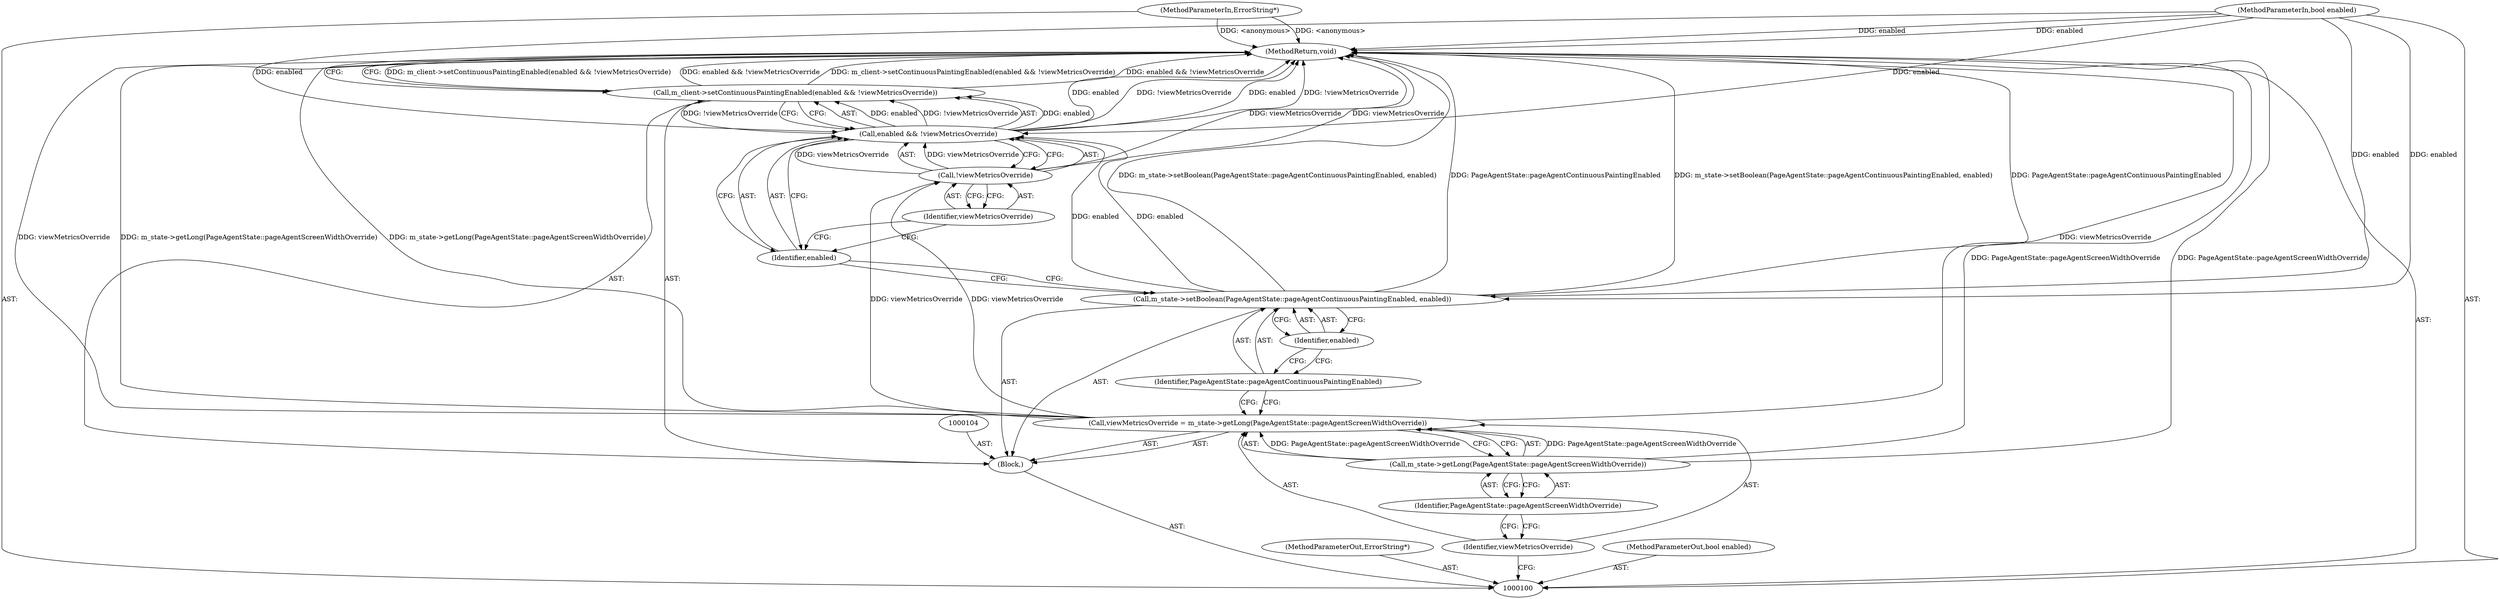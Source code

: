 digraph "0_Chrome_d4cd2b2c0953ad7e9fa988c234eb9361be80fe81_9" {
"1000117" [label="(MethodReturn,void)"];
"1000101" [label="(MethodParameterIn,ErrorString*)"];
"1000150" [label="(MethodParameterOut,ErrorString*)"];
"1000102" [label="(MethodParameterIn,bool enabled)"];
"1000151" [label="(MethodParameterOut,bool enabled)"];
"1000103" [label="(Block,)"];
"1000105" [label="(Call,viewMetricsOverride = m_state->getLong(PageAgentState::pageAgentScreenWidthOverride))"];
"1000106" [label="(Identifier,viewMetricsOverride)"];
"1000107" [label="(Call,m_state->getLong(PageAgentState::pageAgentScreenWidthOverride))"];
"1000108" [label="(Identifier,PageAgentState::pageAgentScreenWidthOverride)"];
"1000110" [label="(Identifier,PageAgentState::pageAgentContinuousPaintingEnabled)"];
"1000109" [label="(Call,m_state->setBoolean(PageAgentState::pageAgentContinuousPaintingEnabled, enabled))"];
"1000111" [label="(Identifier,enabled)"];
"1000113" [label="(Call,enabled && !viewMetricsOverride)"];
"1000114" [label="(Identifier,enabled)"];
"1000112" [label="(Call,m_client->setContinuousPaintingEnabled(enabled && !viewMetricsOverride))"];
"1000115" [label="(Call,!viewMetricsOverride)"];
"1000116" [label="(Identifier,viewMetricsOverride)"];
"1000117" -> "1000100"  [label="AST: "];
"1000117" -> "1000112"  [label="CFG: "];
"1000107" -> "1000117"  [label="DDG: PageAgentState::pageAgentScreenWidthOverride"];
"1000105" -> "1000117"  [label="DDG: m_state->getLong(PageAgentState::pageAgentScreenWidthOverride)"];
"1000105" -> "1000117"  [label="DDG: viewMetricsOverride"];
"1000113" -> "1000117"  [label="DDG: enabled"];
"1000113" -> "1000117"  [label="DDG: !viewMetricsOverride"];
"1000115" -> "1000117"  [label="DDG: viewMetricsOverride"];
"1000102" -> "1000117"  [label="DDG: enabled"];
"1000112" -> "1000117"  [label="DDG: m_client->setContinuousPaintingEnabled(enabled && !viewMetricsOverride)"];
"1000112" -> "1000117"  [label="DDG: enabled && !viewMetricsOverride"];
"1000101" -> "1000117"  [label="DDG: <anonymous>"];
"1000109" -> "1000117"  [label="DDG: PageAgentState::pageAgentContinuousPaintingEnabled"];
"1000109" -> "1000117"  [label="DDG: m_state->setBoolean(PageAgentState::pageAgentContinuousPaintingEnabled, enabled)"];
"1000101" -> "1000100"  [label="AST: "];
"1000101" -> "1000117"  [label="DDG: <anonymous>"];
"1000150" -> "1000100"  [label="AST: "];
"1000102" -> "1000100"  [label="AST: "];
"1000102" -> "1000117"  [label="DDG: enabled"];
"1000102" -> "1000109"  [label="DDG: enabled"];
"1000102" -> "1000113"  [label="DDG: enabled"];
"1000151" -> "1000100"  [label="AST: "];
"1000103" -> "1000100"  [label="AST: "];
"1000104" -> "1000103"  [label="AST: "];
"1000105" -> "1000103"  [label="AST: "];
"1000109" -> "1000103"  [label="AST: "];
"1000112" -> "1000103"  [label="AST: "];
"1000105" -> "1000103"  [label="AST: "];
"1000105" -> "1000107"  [label="CFG: "];
"1000106" -> "1000105"  [label="AST: "];
"1000107" -> "1000105"  [label="AST: "];
"1000110" -> "1000105"  [label="CFG: "];
"1000105" -> "1000117"  [label="DDG: m_state->getLong(PageAgentState::pageAgentScreenWidthOverride)"];
"1000105" -> "1000117"  [label="DDG: viewMetricsOverride"];
"1000107" -> "1000105"  [label="DDG: PageAgentState::pageAgentScreenWidthOverride"];
"1000105" -> "1000115"  [label="DDG: viewMetricsOverride"];
"1000106" -> "1000105"  [label="AST: "];
"1000106" -> "1000100"  [label="CFG: "];
"1000108" -> "1000106"  [label="CFG: "];
"1000107" -> "1000105"  [label="AST: "];
"1000107" -> "1000108"  [label="CFG: "];
"1000108" -> "1000107"  [label="AST: "];
"1000105" -> "1000107"  [label="CFG: "];
"1000107" -> "1000117"  [label="DDG: PageAgentState::pageAgentScreenWidthOverride"];
"1000107" -> "1000105"  [label="DDG: PageAgentState::pageAgentScreenWidthOverride"];
"1000108" -> "1000107"  [label="AST: "];
"1000108" -> "1000106"  [label="CFG: "];
"1000107" -> "1000108"  [label="CFG: "];
"1000110" -> "1000109"  [label="AST: "];
"1000110" -> "1000105"  [label="CFG: "];
"1000111" -> "1000110"  [label="CFG: "];
"1000109" -> "1000103"  [label="AST: "];
"1000109" -> "1000111"  [label="CFG: "];
"1000110" -> "1000109"  [label="AST: "];
"1000111" -> "1000109"  [label="AST: "];
"1000114" -> "1000109"  [label="CFG: "];
"1000109" -> "1000117"  [label="DDG: PageAgentState::pageAgentContinuousPaintingEnabled"];
"1000109" -> "1000117"  [label="DDG: m_state->setBoolean(PageAgentState::pageAgentContinuousPaintingEnabled, enabled)"];
"1000102" -> "1000109"  [label="DDG: enabled"];
"1000109" -> "1000113"  [label="DDG: enabled"];
"1000111" -> "1000109"  [label="AST: "];
"1000111" -> "1000110"  [label="CFG: "];
"1000109" -> "1000111"  [label="CFG: "];
"1000113" -> "1000112"  [label="AST: "];
"1000113" -> "1000114"  [label="CFG: "];
"1000113" -> "1000115"  [label="CFG: "];
"1000114" -> "1000113"  [label="AST: "];
"1000115" -> "1000113"  [label="AST: "];
"1000112" -> "1000113"  [label="CFG: "];
"1000113" -> "1000117"  [label="DDG: enabled"];
"1000113" -> "1000117"  [label="DDG: !viewMetricsOverride"];
"1000113" -> "1000112"  [label="DDG: enabled"];
"1000113" -> "1000112"  [label="DDG: !viewMetricsOverride"];
"1000109" -> "1000113"  [label="DDG: enabled"];
"1000102" -> "1000113"  [label="DDG: enabled"];
"1000115" -> "1000113"  [label="DDG: viewMetricsOverride"];
"1000114" -> "1000113"  [label="AST: "];
"1000114" -> "1000109"  [label="CFG: "];
"1000116" -> "1000114"  [label="CFG: "];
"1000113" -> "1000114"  [label="CFG: "];
"1000112" -> "1000103"  [label="AST: "];
"1000112" -> "1000113"  [label="CFG: "];
"1000113" -> "1000112"  [label="AST: "];
"1000117" -> "1000112"  [label="CFG: "];
"1000112" -> "1000117"  [label="DDG: m_client->setContinuousPaintingEnabled(enabled && !viewMetricsOverride)"];
"1000112" -> "1000117"  [label="DDG: enabled && !viewMetricsOverride"];
"1000113" -> "1000112"  [label="DDG: enabled"];
"1000113" -> "1000112"  [label="DDG: !viewMetricsOverride"];
"1000115" -> "1000113"  [label="AST: "];
"1000115" -> "1000116"  [label="CFG: "];
"1000116" -> "1000115"  [label="AST: "];
"1000113" -> "1000115"  [label="CFG: "];
"1000115" -> "1000117"  [label="DDG: viewMetricsOverride"];
"1000115" -> "1000113"  [label="DDG: viewMetricsOverride"];
"1000105" -> "1000115"  [label="DDG: viewMetricsOverride"];
"1000116" -> "1000115"  [label="AST: "];
"1000116" -> "1000114"  [label="CFG: "];
"1000115" -> "1000116"  [label="CFG: "];
}
